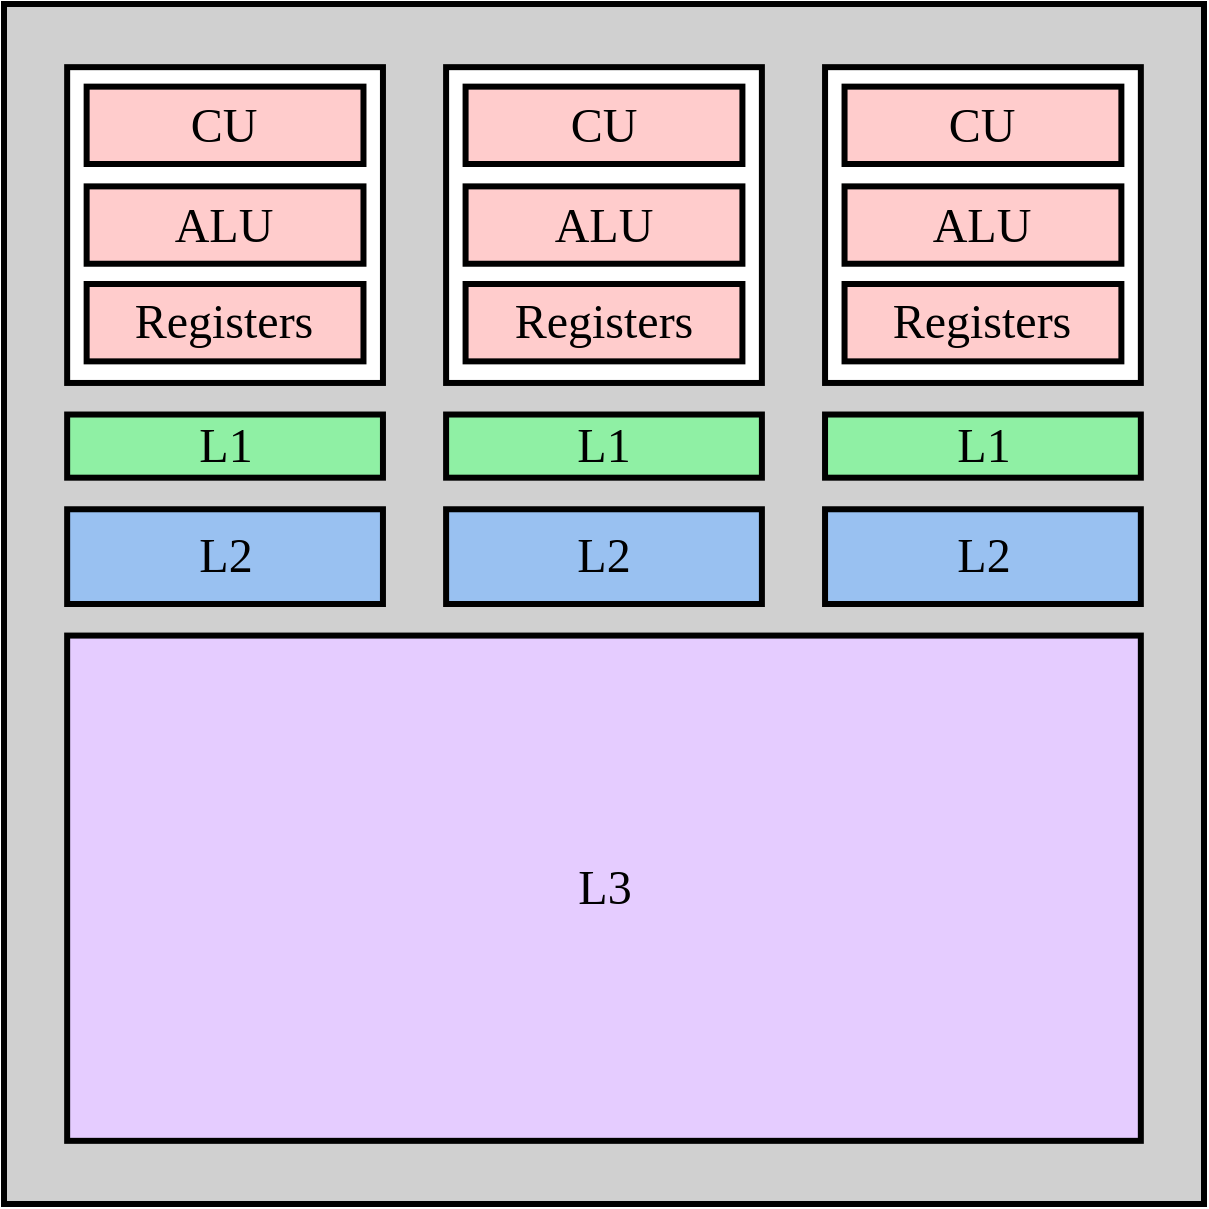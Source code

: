 <mxfile version="24.2.5" type="device">
  <diagram id="bPtiM-cBsUfIetChZ_1X" name="Page-1">
    <mxGraphModel dx="2056" dy="1218" grid="1" gridSize="10" guides="1" tooltips="1" connect="1" arrows="1" fold="1" page="1" pageScale="1" pageWidth="850" pageHeight="1100" math="0" shadow="0">
      <root>
        <mxCell id="0" />
        <mxCell id="1" parent="0" />
        <mxCell id="-cntTJ3TW4yOcXrFvQFZ-1" value="" style="group;fontFamily=DMCA Sans Serif;" parent="1" vertex="1" connectable="0">
          <mxGeometry x="140" y="180" width="600" height="600" as="geometry" />
        </mxCell>
        <mxCell id="VLUZ75N3-F3q_jsqpljg-1" value="" style="rounded=0;whiteSpace=wrap;html=1;strokeWidth=3;fontFamily=DMCA Sans Serif;fontSize=24;fillColor=#D0D0D0;" parent="-cntTJ3TW4yOcXrFvQFZ-1" vertex="1">
          <mxGeometry width="600" height="600" as="geometry" />
        </mxCell>
        <mxCell id="VLUZ75N3-F3q_jsqpljg-5" value="L1" style="rounded=0;whiteSpace=wrap;html=1;strokeWidth=3;fillColor=#8ff0a4;fontFamily=DMCA Sans Serif;fontSize=24;" parent="-cntTJ3TW4yOcXrFvQFZ-1" vertex="1">
          <mxGeometry x="31.579" y="205.263" width="157.895" height="31.579" as="geometry" />
        </mxCell>
        <mxCell id="VLUZ75N3-F3q_jsqpljg-6" value="L1" style="rounded=0;whiteSpace=wrap;html=1;strokeWidth=3;fillColor=#8ff0a4;fontFamily=DMCA Sans Serif;fontSize=24;" parent="-cntTJ3TW4yOcXrFvQFZ-1" vertex="1">
          <mxGeometry x="221.053" y="205.263" width="157.895" height="31.579" as="geometry" />
        </mxCell>
        <mxCell id="VLUZ75N3-F3q_jsqpljg-7" value="L1" style="rounded=0;whiteSpace=wrap;html=1;strokeWidth=3;fillColor=#8ff0a4;fontFamily=DMCA Sans Serif;fontSize=24;" parent="-cntTJ3TW4yOcXrFvQFZ-1" vertex="1">
          <mxGeometry x="410.526" y="205.263" width="157.895" height="31.579" as="geometry" />
        </mxCell>
        <mxCell id="VLUZ75N3-F3q_jsqpljg-8" value="L2" style="rounded=0;whiteSpace=wrap;html=1;strokeWidth=3;fillColor=#99c1f1;fontFamily=DMCA Sans Serif;fontSize=24;" parent="-cntTJ3TW4yOcXrFvQFZ-1" vertex="1">
          <mxGeometry x="31.579" y="252.632" width="157.895" height="47.368" as="geometry" />
        </mxCell>
        <mxCell id="VLUZ75N3-F3q_jsqpljg-9" value="L2" style="rounded=0;whiteSpace=wrap;html=1;strokeWidth=3;fillColor=#99c1f1;fontFamily=DMCA Sans Serif;fontSize=24;" parent="-cntTJ3TW4yOcXrFvQFZ-1" vertex="1">
          <mxGeometry x="221.053" y="252.632" width="157.895" height="47.368" as="geometry" />
        </mxCell>
        <mxCell id="VLUZ75N3-F3q_jsqpljg-10" value="L2" style="rounded=0;whiteSpace=wrap;html=1;strokeWidth=3;fillColor=#99c1f1;fontFamily=DMCA Sans Serif;fontSize=24;" parent="-cntTJ3TW4yOcXrFvQFZ-1" vertex="1">
          <mxGeometry x="410.526" y="252.632" width="157.895" height="47.368" as="geometry" />
        </mxCell>
        <mxCell id="VLUZ75N3-F3q_jsqpljg-11" value="L3" style="rounded=0;whiteSpace=wrap;html=1;strokeWidth=3;fillColor=#E5CCFF;fontFamily=DMCA Sans Serif;fontSize=24;" parent="-cntTJ3TW4yOcXrFvQFZ-1" vertex="1">
          <mxGeometry x="31.579" y="315.789" width="536.842" height="252.632" as="geometry" />
        </mxCell>
        <mxCell id="-cntTJ3TW4yOcXrFvQFZ-15" value="" style="group;fontFamily=DMCA Sans Serif;" parent="-cntTJ3TW4yOcXrFvQFZ-1" vertex="1" connectable="0">
          <mxGeometry x="410.529" y="31.579" width="157.895" height="157.895" as="geometry" />
        </mxCell>
        <mxCell id="-cntTJ3TW4yOcXrFvQFZ-11" value="" style="rounded=0;whiteSpace=wrap;html=1;strokeWidth=3;fillColor=#FFFFFF;fontFamily=DMCA Sans Serif;fontSize=24;" parent="-cntTJ3TW4yOcXrFvQFZ-15" vertex="1">
          <mxGeometry width="157.895" height="157.895" as="geometry" />
        </mxCell>
        <mxCell id="-cntTJ3TW4yOcXrFvQFZ-12" value="CU" style="rounded=0;whiteSpace=wrap;html=1;strokeWidth=3;fillColor=#FFCCCC;fontFamily=DMCA Sans Serif;fontSize=24;" parent="-cntTJ3TW4yOcXrFvQFZ-15" vertex="1">
          <mxGeometry x="9.741" y="9.741" width="138.42" height="38.68" as="geometry" />
        </mxCell>
        <mxCell id="-cntTJ3TW4yOcXrFvQFZ-13" value="ALU" style="rounded=0;whiteSpace=wrap;html=1;strokeWidth=3;fillColor=#FFCCCC;fontFamily=DMCA Sans Serif;fontSize=24;" parent="-cntTJ3TW4yOcXrFvQFZ-15" vertex="1">
          <mxGeometry x="9.741" y="59.611" width="138.42" height="38.68" as="geometry" />
        </mxCell>
        <mxCell id="-cntTJ3TW4yOcXrFvQFZ-14" value="Registers" style="rounded=0;whiteSpace=wrap;html=1;strokeWidth=3;fillColor=#FFCCCC;fontFamily=DMCA Sans Serif;fontSize=24;" parent="-cntTJ3TW4yOcXrFvQFZ-15" vertex="1">
          <mxGeometry x="9.741" y="108.421" width="138.42" height="38.68" as="geometry" />
        </mxCell>
        <mxCell id="-cntTJ3TW4yOcXrFvQFZ-16" value="" style="group;fontFamily=DMCA Sans Serif;" parent="-cntTJ3TW4yOcXrFvQFZ-1" vertex="1" connectable="0">
          <mxGeometry x="221.049" y="31.579" width="157.895" height="157.895" as="geometry" />
        </mxCell>
        <mxCell id="-cntTJ3TW4yOcXrFvQFZ-7" value="" style="rounded=0;whiteSpace=wrap;html=1;strokeWidth=3;fillColor=#FFFFFF;fontFamily=DMCA Sans Serif;fontSize=24;" parent="-cntTJ3TW4yOcXrFvQFZ-16" vertex="1">
          <mxGeometry width="157.895" height="157.895" as="geometry" />
        </mxCell>
        <mxCell id="-cntTJ3TW4yOcXrFvQFZ-8" value="CU" style="rounded=0;whiteSpace=wrap;html=1;strokeWidth=3;fillColor=#FFCCCC;fontFamily=DMCA Sans Serif;fontSize=24;" parent="-cntTJ3TW4yOcXrFvQFZ-16" vertex="1">
          <mxGeometry x="9.741" y="9.741" width="138.42" height="38.68" as="geometry" />
        </mxCell>
        <mxCell id="-cntTJ3TW4yOcXrFvQFZ-9" value="ALU" style="rounded=0;whiteSpace=wrap;html=1;strokeWidth=3;fillColor=#FFCCCC;fontFamily=DMCA Sans Serif;fontSize=24;" parent="-cntTJ3TW4yOcXrFvQFZ-16" vertex="1">
          <mxGeometry x="9.741" y="59.611" width="138.42" height="38.68" as="geometry" />
        </mxCell>
        <mxCell id="-cntTJ3TW4yOcXrFvQFZ-10" value="Registers" style="rounded=0;whiteSpace=wrap;html=1;strokeWidth=3;fillColor=#FFCCCC;fontFamily=DMCA Sans Serif;fontSize=24;" parent="-cntTJ3TW4yOcXrFvQFZ-16" vertex="1">
          <mxGeometry x="9.741" y="108.421" width="138.42" height="38.68" as="geometry" />
        </mxCell>
        <mxCell id="-cntTJ3TW4yOcXrFvQFZ-17" value="" style="group;fontFamily=DMCA Sans Serif;" parent="-cntTJ3TW4yOcXrFvQFZ-1" vertex="1" connectable="0">
          <mxGeometry x="31.579" y="31.579" width="157.895" height="157.895" as="geometry" />
        </mxCell>
        <mxCell id="VLUZ75N3-F3q_jsqpljg-2" value="" style="rounded=0;whiteSpace=wrap;html=1;strokeWidth=3;fillColor=#FFFFFF;fontFamily=DMCA Sans Serif;fontSize=24;" parent="-cntTJ3TW4yOcXrFvQFZ-17" vertex="1">
          <mxGeometry width="157.895" height="157.895" as="geometry" />
        </mxCell>
        <mxCell id="-cntTJ3TW4yOcXrFvQFZ-2" value="CU" style="rounded=0;whiteSpace=wrap;html=1;strokeWidth=3;fillColor=#FFCCCC;fontFamily=DMCA Sans Serif;fontSize=24;" parent="-cntTJ3TW4yOcXrFvQFZ-17" vertex="1">
          <mxGeometry x="9.741" y="9.741" width="138.42" height="38.68" as="geometry" />
        </mxCell>
        <mxCell id="-cntTJ3TW4yOcXrFvQFZ-3" value="ALU" style="rounded=0;whiteSpace=wrap;html=1;strokeWidth=3;fillColor=#FFCCCC;fontFamily=DMCA Sans Serif;fontSize=24;" parent="-cntTJ3TW4yOcXrFvQFZ-17" vertex="1">
          <mxGeometry x="9.741" y="59.611" width="138.42" height="38.68" as="geometry" />
        </mxCell>
        <mxCell id="-cntTJ3TW4yOcXrFvQFZ-4" value="Registers" style="rounded=0;whiteSpace=wrap;html=1;strokeWidth=3;fillColor=#FFCCCC;fontFamily=DMCA Sans Serif;fontSize=24;" parent="-cntTJ3TW4yOcXrFvQFZ-17" vertex="1">
          <mxGeometry x="9.741" y="108.421" width="138.42" height="38.68" as="geometry" />
        </mxCell>
      </root>
    </mxGraphModel>
  </diagram>
</mxfile>
